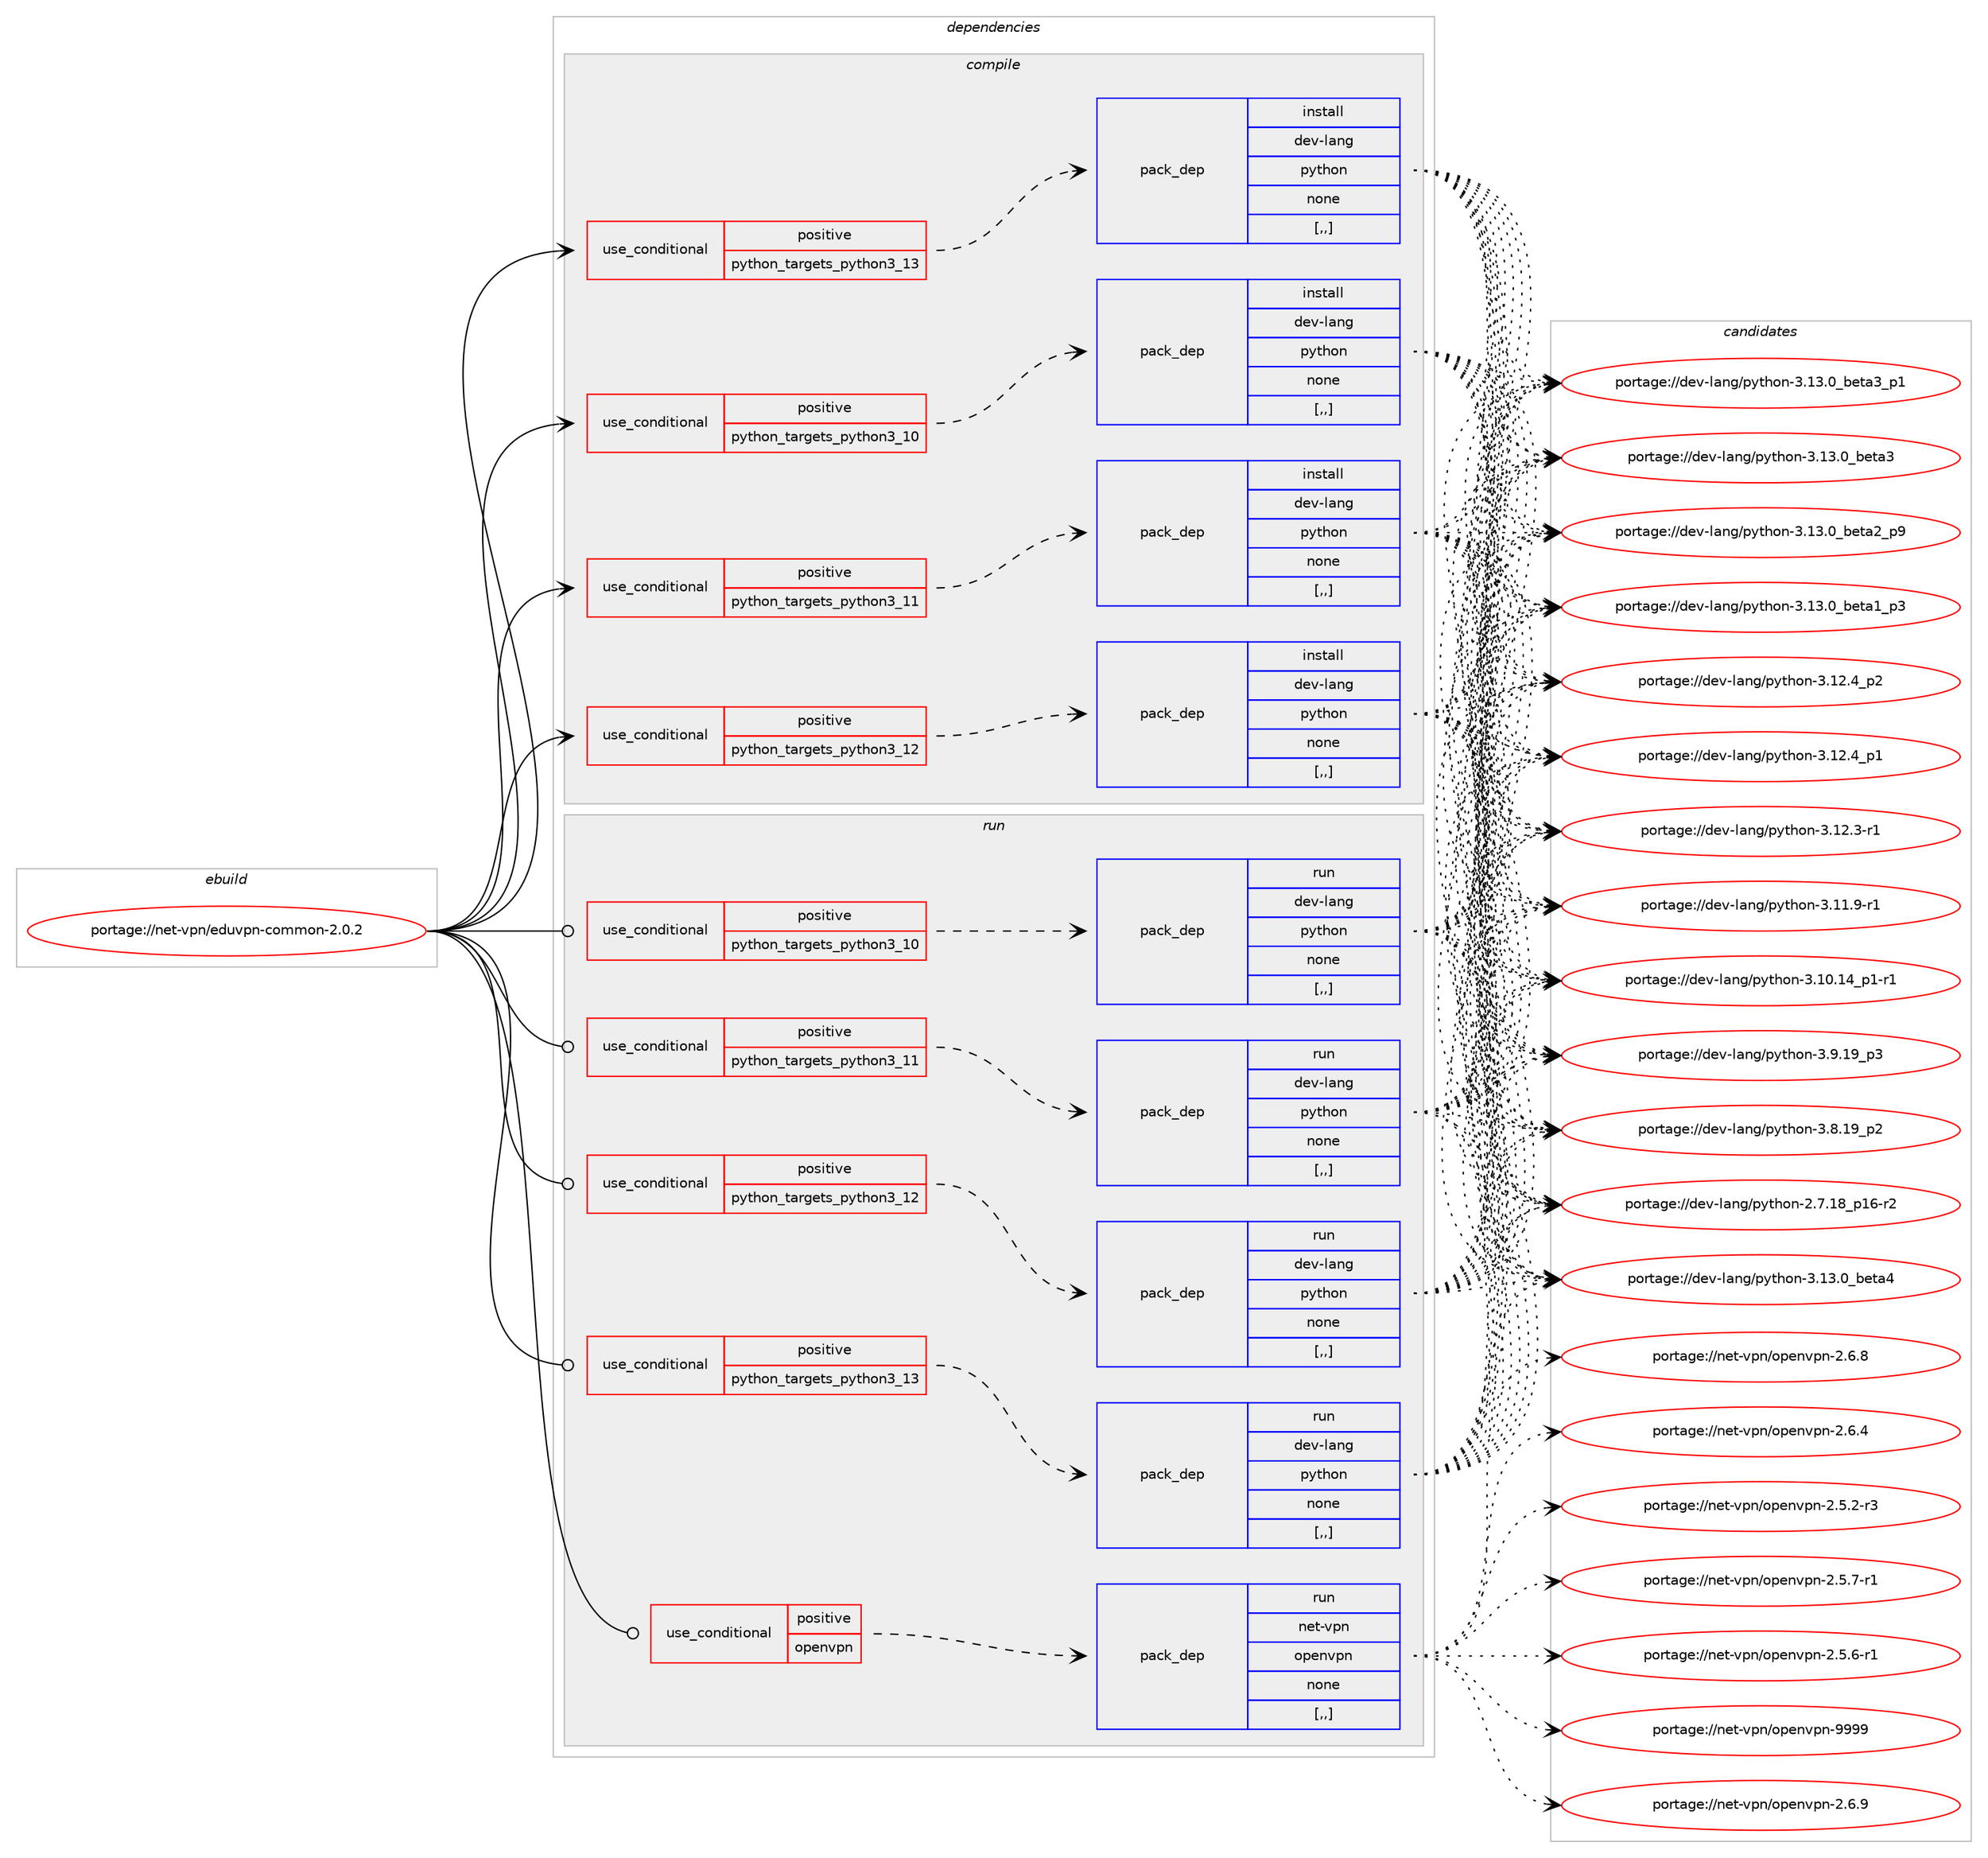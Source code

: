 digraph prolog {

# *************
# Graph options
# *************

newrank=true;
concentrate=true;
compound=true;
graph [rankdir=LR,fontname=Helvetica,fontsize=10,ranksep=1.5];#, ranksep=2.5, nodesep=0.2];
edge  [arrowhead=vee];
node  [fontname=Helvetica,fontsize=10];

# **********
# The ebuild
# **********

subgraph cluster_leftcol {
color=gray;
label=<<i>ebuild</i>>;
id [label="portage://net-vpn/eduvpn-common-2.0.2", color=red, width=4, href="../net-vpn/eduvpn-common-2.0.2.svg"];
}

# ****************
# The dependencies
# ****************

subgraph cluster_midcol {
color=gray;
label=<<i>dependencies</i>>;
subgraph cluster_compile {
fillcolor="#eeeeee";
style=filled;
label=<<i>compile</i>>;
subgraph cond101931 {
dependency385517 [label=<<TABLE BORDER="0" CELLBORDER="1" CELLSPACING="0" CELLPADDING="4"><TR><TD ROWSPAN="3" CELLPADDING="10">use_conditional</TD></TR><TR><TD>positive</TD></TR><TR><TD>python_targets_python3_10</TD></TR></TABLE>>, shape=none, color=red];
subgraph pack280816 {
dependency385518 [label=<<TABLE BORDER="0" CELLBORDER="1" CELLSPACING="0" CELLPADDING="4" WIDTH="220"><TR><TD ROWSPAN="6" CELLPADDING="30">pack_dep</TD></TR><TR><TD WIDTH="110">install</TD></TR><TR><TD>dev-lang</TD></TR><TR><TD>python</TD></TR><TR><TD>none</TD></TR><TR><TD>[,,]</TD></TR></TABLE>>, shape=none, color=blue];
}
dependency385517:e -> dependency385518:w [weight=20,style="dashed",arrowhead="vee"];
}
id:e -> dependency385517:w [weight=20,style="solid",arrowhead="vee"];
subgraph cond101932 {
dependency385519 [label=<<TABLE BORDER="0" CELLBORDER="1" CELLSPACING="0" CELLPADDING="4"><TR><TD ROWSPAN="3" CELLPADDING="10">use_conditional</TD></TR><TR><TD>positive</TD></TR><TR><TD>python_targets_python3_11</TD></TR></TABLE>>, shape=none, color=red];
subgraph pack280817 {
dependency385520 [label=<<TABLE BORDER="0" CELLBORDER="1" CELLSPACING="0" CELLPADDING="4" WIDTH="220"><TR><TD ROWSPAN="6" CELLPADDING="30">pack_dep</TD></TR><TR><TD WIDTH="110">install</TD></TR><TR><TD>dev-lang</TD></TR><TR><TD>python</TD></TR><TR><TD>none</TD></TR><TR><TD>[,,]</TD></TR></TABLE>>, shape=none, color=blue];
}
dependency385519:e -> dependency385520:w [weight=20,style="dashed",arrowhead="vee"];
}
id:e -> dependency385519:w [weight=20,style="solid",arrowhead="vee"];
subgraph cond101933 {
dependency385521 [label=<<TABLE BORDER="0" CELLBORDER="1" CELLSPACING="0" CELLPADDING="4"><TR><TD ROWSPAN="3" CELLPADDING="10">use_conditional</TD></TR><TR><TD>positive</TD></TR><TR><TD>python_targets_python3_12</TD></TR></TABLE>>, shape=none, color=red];
subgraph pack280818 {
dependency385522 [label=<<TABLE BORDER="0" CELLBORDER="1" CELLSPACING="0" CELLPADDING="4" WIDTH="220"><TR><TD ROWSPAN="6" CELLPADDING="30">pack_dep</TD></TR><TR><TD WIDTH="110">install</TD></TR><TR><TD>dev-lang</TD></TR><TR><TD>python</TD></TR><TR><TD>none</TD></TR><TR><TD>[,,]</TD></TR></TABLE>>, shape=none, color=blue];
}
dependency385521:e -> dependency385522:w [weight=20,style="dashed",arrowhead="vee"];
}
id:e -> dependency385521:w [weight=20,style="solid",arrowhead="vee"];
subgraph cond101934 {
dependency385523 [label=<<TABLE BORDER="0" CELLBORDER="1" CELLSPACING="0" CELLPADDING="4"><TR><TD ROWSPAN="3" CELLPADDING="10">use_conditional</TD></TR><TR><TD>positive</TD></TR><TR><TD>python_targets_python3_13</TD></TR></TABLE>>, shape=none, color=red];
subgraph pack280819 {
dependency385524 [label=<<TABLE BORDER="0" CELLBORDER="1" CELLSPACING="0" CELLPADDING="4" WIDTH="220"><TR><TD ROWSPAN="6" CELLPADDING="30">pack_dep</TD></TR><TR><TD WIDTH="110">install</TD></TR><TR><TD>dev-lang</TD></TR><TR><TD>python</TD></TR><TR><TD>none</TD></TR><TR><TD>[,,]</TD></TR></TABLE>>, shape=none, color=blue];
}
dependency385523:e -> dependency385524:w [weight=20,style="dashed",arrowhead="vee"];
}
id:e -> dependency385523:w [weight=20,style="solid",arrowhead="vee"];
}
subgraph cluster_compileandrun {
fillcolor="#eeeeee";
style=filled;
label=<<i>compile and run</i>>;
}
subgraph cluster_run {
fillcolor="#eeeeee";
style=filled;
label=<<i>run</i>>;
subgraph cond101935 {
dependency385525 [label=<<TABLE BORDER="0" CELLBORDER="1" CELLSPACING="0" CELLPADDING="4"><TR><TD ROWSPAN="3" CELLPADDING="10">use_conditional</TD></TR><TR><TD>positive</TD></TR><TR><TD>openvpn</TD></TR></TABLE>>, shape=none, color=red];
subgraph pack280820 {
dependency385526 [label=<<TABLE BORDER="0" CELLBORDER="1" CELLSPACING="0" CELLPADDING="4" WIDTH="220"><TR><TD ROWSPAN="6" CELLPADDING="30">pack_dep</TD></TR><TR><TD WIDTH="110">run</TD></TR><TR><TD>net-vpn</TD></TR><TR><TD>openvpn</TD></TR><TR><TD>none</TD></TR><TR><TD>[,,]</TD></TR></TABLE>>, shape=none, color=blue];
}
dependency385525:e -> dependency385526:w [weight=20,style="dashed",arrowhead="vee"];
}
id:e -> dependency385525:w [weight=20,style="solid",arrowhead="odot"];
subgraph cond101936 {
dependency385527 [label=<<TABLE BORDER="0" CELLBORDER="1" CELLSPACING="0" CELLPADDING="4"><TR><TD ROWSPAN="3" CELLPADDING="10">use_conditional</TD></TR><TR><TD>positive</TD></TR><TR><TD>python_targets_python3_10</TD></TR></TABLE>>, shape=none, color=red];
subgraph pack280821 {
dependency385528 [label=<<TABLE BORDER="0" CELLBORDER="1" CELLSPACING="0" CELLPADDING="4" WIDTH="220"><TR><TD ROWSPAN="6" CELLPADDING="30">pack_dep</TD></TR><TR><TD WIDTH="110">run</TD></TR><TR><TD>dev-lang</TD></TR><TR><TD>python</TD></TR><TR><TD>none</TD></TR><TR><TD>[,,]</TD></TR></TABLE>>, shape=none, color=blue];
}
dependency385527:e -> dependency385528:w [weight=20,style="dashed",arrowhead="vee"];
}
id:e -> dependency385527:w [weight=20,style="solid",arrowhead="odot"];
subgraph cond101937 {
dependency385529 [label=<<TABLE BORDER="0" CELLBORDER="1" CELLSPACING="0" CELLPADDING="4"><TR><TD ROWSPAN="3" CELLPADDING="10">use_conditional</TD></TR><TR><TD>positive</TD></TR><TR><TD>python_targets_python3_11</TD></TR></TABLE>>, shape=none, color=red];
subgraph pack280822 {
dependency385530 [label=<<TABLE BORDER="0" CELLBORDER="1" CELLSPACING="0" CELLPADDING="4" WIDTH="220"><TR><TD ROWSPAN="6" CELLPADDING="30">pack_dep</TD></TR><TR><TD WIDTH="110">run</TD></TR><TR><TD>dev-lang</TD></TR><TR><TD>python</TD></TR><TR><TD>none</TD></TR><TR><TD>[,,]</TD></TR></TABLE>>, shape=none, color=blue];
}
dependency385529:e -> dependency385530:w [weight=20,style="dashed",arrowhead="vee"];
}
id:e -> dependency385529:w [weight=20,style="solid",arrowhead="odot"];
subgraph cond101938 {
dependency385531 [label=<<TABLE BORDER="0" CELLBORDER="1" CELLSPACING="0" CELLPADDING="4"><TR><TD ROWSPAN="3" CELLPADDING="10">use_conditional</TD></TR><TR><TD>positive</TD></TR><TR><TD>python_targets_python3_12</TD></TR></TABLE>>, shape=none, color=red];
subgraph pack280823 {
dependency385532 [label=<<TABLE BORDER="0" CELLBORDER="1" CELLSPACING="0" CELLPADDING="4" WIDTH="220"><TR><TD ROWSPAN="6" CELLPADDING="30">pack_dep</TD></TR><TR><TD WIDTH="110">run</TD></TR><TR><TD>dev-lang</TD></TR><TR><TD>python</TD></TR><TR><TD>none</TD></TR><TR><TD>[,,]</TD></TR></TABLE>>, shape=none, color=blue];
}
dependency385531:e -> dependency385532:w [weight=20,style="dashed",arrowhead="vee"];
}
id:e -> dependency385531:w [weight=20,style="solid",arrowhead="odot"];
subgraph cond101939 {
dependency385533 [label=<<TABLE BORDER="0" CELLBORDER="1" CELLSPACING="0" CELLPADDING="4"><TR><TD ROWSPAN="3" CELLPADDING="10">use_conditional</TD></TR><TR><TD>positive</TD></TR><TR><TD>python_targets_python3_13</TD></TR></TABLE>>, shape=none, color=red];
subgraph pack280824 {
dependency385534 [label=<<TABLE BORDER="0" CELLBORDER="1" CELLSPACING="0" CELLPADDING="4" WIDTH="220"><TR><TD ROWSPAN="6" CELLPADDING="30">pack_dep</TD></TR><TR><TD WIDTH="110">run</TD></TR><TR><TD>dev-lang</TD></TR><TR><TD>python</TD></TR><TR><TD>none</TD></TR><TR><TD>[,,]</TD></TR></TABLE>>, shape=none, color=blue];
}
dependency385533:e -> dependency385534:w [weight=20,style="dashed",arrowhead="vee"];
}
id:e -> dependency385533:w [weight=20,style="solid",arrowhead="odot"];
}
}

# **************
# The candidates
# **************

subgraph cluster_choices {
rank=same;
color=gray;
label=<<i>candidates</i>>;

subgraph choice280816 {
color=black;
nodesep=1;
choice1001011184510897110103471121211161041111104551464951464895981011169752 [label="portage://dev-lang/python-3.13.0_beta4", color=red, width=4,href="../dev-lang/python-3.13.0_beta4.svg"];
choice10010111845108971101034711212111610411111045514649514648959810111697519511249 [label="portage://dev-lang/python-3.13.0_beta3_p1", color=red, width=4,href="../dev-lang/python-3.13.0_beta3_p1.svg"];
choice1001011184510897110103471121211161041111104551464951464895981011169751 [label="portage://dev-lang/python-3.13.0_beta3", color=red, width=4,href="../dev-lang/python-3.13.0_beta3.svg"];
choice10010111845108971101034711212111610411111045514649514648959810111697509511257 [label="portage://dev-lang/python-3.13.0_beta2_p9", color=red, width=4,href="../dev-lang/python-3.13.0_beta2_p9.svg"];
choice10010111845108971101034711212111610411111045514649514648959810111697499511251 [label="portage://dev-lang/python-3.13.0_beta1_p3", color=red, width=4,href="../dev-lang/python-3.13.0_beta1_p3.svg"];
choice100101118451089711010347112121116104111110455146495046529511250 [label="portage://dev-lang/python-3.12.4_p2", color=red, width=4,href="../dev-lang/python-3.12.4_p2.svg"];
choice100101118451089711010347112121116104111110455146495046529511249 [label="portage://dev-lang/python-3.12.4_p1", color=red, width=4,href="../dev-lang/python-3.12.4_p1.svg"];
choice100101118451089711010347112121116104111110455146495046514511449 [label="portage://dev-lang/python-3.12.3-r1", color=red, width=4,href="../dev-lang/python-3.12.3-r1.svg"];
choice100101118451089711010347112121116104111110455146494946574511449 [label="portage://dev-lang/python-3.11.9-r1", color=red, width=4,href="../dev-lang/python-3.11.9-r1.svg"];
choice100101118451089711010347112121116104111110455146494846495295112494511449 [label="portage://dev-lang/python-3.10.14_p1-r1", color=red, width=4,href="../dev-lang/python-3.10.14_p1-r1.svg"];
choice100101118451089711010347112121116104111110455146574649579511251 [label="portage://dev-lang/python-3.9.19_p3", color=red, width=4,href="../dev-lang/python-3.9.19_p3.svg"];
choice100101118451089711010347112121116104111110455146564649579511250 [label="portage://dev-lang/python-3.8.19_p2", color=red, width=4,href="../dev-lang/python-3.8.19_p2.svg"];
choice100101118451089711010347112121116104111110455046554649569511249544511450 [label="portage://dev-lang/python-2.7.18_p16-r2", color=red, width=4,href="../dev-lang/python-2.7.18_p16-r2.svg"];
dependency385518:e -> choice1001011184510897110103471121211161041111104551464951464895981011169752:w [style=dotted,weight="100"];
dependency385518:e -> choice10010111845108971101034711212111610411111045514649514648959810111697519511249:w [style=dotted,weight="100"];
dependency385518:e -> choice1001011184510897110103471121211161041111104551464951464895981011169751:w [style=dotted,weight="100"];
dependency385518:e -> choice10010111845108971101034711212111610411111045514649514648959810111697509511257:w [style=dotted,weight="100"];
dependency385518:e -> choice10010111845108971101034711212111610411111045514649514648959810111697499511251:w [style=dotted,weight="100"];
dependency385518:e -> choice100101118451089711010347112121116104111110455146495046529511250:w [style=dotted,weight="100"];
dependency385518:e -> choice100101118451089711010347112121116104111110455146495046529511249:w [style=dotted,weight="100"];
dependency385518:e -> choice100101118451089711010347112121116104111110455146495046514511449:w [style=dotted,weight="100"];
dependency385518:e -> choice100101118451089711010347112121116104111110455146494946574511449:w [style=dotted,weight="100"];
dependency385518:e -> choice100101118451089711010347112121116104111110455146494846495295112494511449:w [style=dotted,weight="100"];
dependency385518:e -> choice100101118451089711010347112121116104111110455146574649579511251:w [style=dotted,weight="100"];
dependency385518:e -> choice100101118451089711010347112121116104111110455146564649579511250:w [style=dotted,weight="100"];
dependency385518:e -> choice100101118451089711010347112121116104111110455046554649569511249544511450:w [style=dotted,weight="100"];
}
subgraph choice280817 {
color=black;
nodesep=1;
choice1001011184510897110103471121211161041111104551464951464895981011169752 [label="portage://dev-lang/python-3.13.0_beta4", color=red, width=4,href="../dev-lang/python-3.13.0_beta4.svg"];
choice10010111845108971101034711212111610411111045514649514648959810111697519511249 [label="portage://dev-lang/python-3.13.0_beta3_p1", color=red, width=4,href="../dev-lang/python-3.13.0_beta3_p1.svg"];
choice1001011184510897110103471121211161041111104551464951464895981011169751 [label="portage://dev-lang/python-3.13.0_beta3", color=red, width=4,href="../dev-lang/python-3.13.0_beta3.svg"];
choice10010111845108971101034711212111610411111045514649514648959810111697509511257 [label="portage://dev-lang/python-3.13.0_beta2_p9", color=red, width=4,href="../dev-lang/python-3.13.0_beta2_p9.svg"];
choice10010111845108971101034711212111610411111045514649514648959810111697499511251 [label="portage://dev-lang/python-3.13.0_beta1_p3", color=red, width=4,href="../dev-lang/python-3.13.0_beta1_p3.svg"];
choice100101118451089711010347112121116104111110455146495046529511250 [label="portage://dev-lang/python-3.12.4_p2", color=red, width=4,href="../dev-lang/python-3.12.4_p2.svg"];
choice100101118451089711010347112121116104111110455146495046529511249 [label="portage://dev-lang/python-3.12.4_p1", color=red, width=4,href="../dev-lang/python-3.12.4_p1.svg"];
choice100101118451089711010347112121116104111110455146495046514511449 [label="portage://dev-lang/python-3.12.3-r1", color=red, width=4,href="../dev-lang/python-3.12.3-r1.svg"];
choice100101118451089711010347112121116104111110455146494946574511449 [label="portage://dev-lang/python-3.11.9-r1", color=red, width=4,href="../dev-lang/python-3.11.9-r1.svg"];
choice100101118451089711010347112121116104111110455146494846495295112494511449 [label="portage://dev-lang/python-3.10.14_p1-r1", color=red, width=4,href="../dev-lang/python-3.10.14_p1-r1.svg"];
choice100101118451089711010347112121116104111110455146574649579511251 [label="portage://dev-lang/python-3.9.19_p3", color=red, width=4,href="../dev-lang/python-3.9.19_p3.svg"];
choice100101118451089711010347112121116104111110455146564649579511250 [label="portage://dev-lang/python-3.8.19_p2", color=red, width=4,href="../dev-lang/python-3.8.19_p2.svg"];
choice100101118451089711010347112121116104111110455046554649569511249544511450 [label="portage://dev-lang/python-2.7.18_p16-r2", color=red, width=4,href="../dev-lang/python-2.7.18_p16-r2.svg"];
dependency385520:e -> choice1001011184510897110103471121211161041111104551464951464895981011169752:w [style=dotted,weight="100"];
dependency385520:e -> choice10010111845108971101034711212111610411111045514649514648959810111697519511249:w [style=dotted,weight="100"];
dependency385520:e -> choice1001011184510897110103471121211161041111104551464951464895981011169751:w [style=dotted,weight="100"];
dependency385520:e -> choice10010111845108971101034711212111610411111045514649514648959810111697509511257:w [style=dotted,weight="100"];
dependency385520:e -> choice10010111845108971101034711212111610411111045514649514648959810111697499511251:w [style=dotted,weight="100"];
dependency385520:e -> choice100101118451089711010347112121116104111110455146495046529511250:w [style=dotted,weight="100"];
dependency385520:e -> choice100101118451089711010347112121116104111110455146495046529511249:w [style=dotted,weight="100"];
dependency385520:e -> choice100101118451089711010347112121116104111110455146495046514511449:w [style=dotted,weight="100"];
dependency385520:e -> choice100101118451089711010347112121116104111110455146494946574511449:w [style=dotted,weight="100"];
dependency385520:e -> choice100101118451089711010347112121116104111110455146494846495295112494511449:w [style=dotted,weight="100"];
dependency385520:e -> choice100101118451089711010347112121116104111110455146574649579511251:w [style=dotted,weight="100"];
dependency385520:e -> choice100101118451089711010347112121116104111110455146564649579511250:w [style=dotted,weight="100"];
dependency385520:e -> choice100101118451089711010347112121116104111110455046554649569511249544511450:w [style=dotted,weight="100"];
}
subgraph choice280818 {
color=black;
nodesep=1;
choice1001011184510897110103471121211161041111104551464951464895981011169752 [label="portage://dev-lang/python-3.13.0_beta4", color=red, width=4,href="../dev-lang/python-3.13.0_beta4.svg"];
choice10010111845108971101034711212111610411111045514649514648959810111697519511249 [label="portage://dev-lang/python-3.13.0_beta3_p1", color=red, width=4,href="../dev-lang/python-3.13.0_beta3_p1.svg"];
choice1001011184510897110103471121211161041111104551464951464895981011169751 [label="portage://dev-lang/python-3.13.0_beta3", color=red, width=4,href="../dev-lang/python-3.13.0_beta3.svg"];
choice10010111845108971101034711212111610411111045514649514648959810111697509511257 [label="portage://dev-lang/python-3.13.0_beta2_p9", color=red, width=4,href="../dev-lang/python-3.13.0_beta2_p9.svg"];
choice10010111845108971101034711212111610411111045514649514648959810111697499511251 [label="portage://dev-lang/python-3.13.0_beta1_p3", color=red, width=4,href="../dev-lang/python-3.13.0_beta1_p3.svg"];
choice100101118451089711010347112121116104111110455146495046529511250 [label="portage://dev-lang/python-3.12.4_p2", color=red, width=4,href="../dev-lang/python-3.12.4_p2.svg"];
choice100101118451089711010347112121116104111110455146495046529511249 [label="portage://dev-lang/python-3.12.4_p1", color=red, width=4,href="../dev-lang/python-3.12.4_p1.svg"];
choice100101118451089711010347112121116104111110455146495046514511449 [label="portage://dev-lang/python-3.12.3-r1", color=red, width=4,href="../dev-lang/python-3.12.3-r1.svg"];
choice100101118451089711010347112121116104111110455146494946574511449 [label="portage://dev-lang/python-3.11.9-r1", color=red, width=4,href="../dev-lang/python-3.11.9-r1.svg"];
choice100101118451089711010347112121116104111110455146494846495295112494511449 [label="portage://dev-lang/python-3.10.14_p1-r1", color=red, width=4,href="../dev-lang/python-3.10.14_p1-r1.svg"];
choice100101118451089711010347112121116104111110455146574649579511251 [label="portage://dev-lang/python-3.9.19_p3", color=red, width=4,href="../dev-lang/python-3.9.19_p3.svg"];
choice100101118451089711010347112121116104111110455146564649579511250 [label="portage://dev-lang/python-3.8.19_p2", color=red, width=4,href="../dev-lang/python-3.8.19_p2.svg"];
choice100101118451089711010347112121116104111110455046554649569511249544511450 [label="portage://dev-lang/python-2.7.18_p16-r2", color=red, width=4,href="../dev-lang/python-2.7.18_p16-r2.svg"];
dependency385522:e -> choice1001011184510897110103471121211161041111104551464951464895981011169752:w [style=dotted,weight="100"];
dependency385522:e -> choice10010111845108971101034711212111610411111045514649514648959810111697519511249:w [style=dotted,weight="100"];
dependency385522:e -> choice1001011184510897110103471121211161041111104551464951464895981011169751:w [style=dotted,weight="100"];
dependency385522:e -> choice10010111845108971101034711212111610411111045514649514648959810111697509511257:w [style=dotted,weight="100"];
dependency385522:e -> choice10010111845108971101034711212111610411111045514649514648959810111697499511251:w [style=dotted,weight="100"];
dependency385522:e -> choice100101118451089711010347112121116104111110455146495046529511250:w [style=dotted,weight="100"];
dependency385522:e -> choice100101118451089711010347112121116104111110455146495046529511249:w [style=dotted,weight="100"];
dependency385522:e -> choice100101118451089711010347112121116104111110455146495046514511449:w [style=dotted,weight="100"];
dependency385522:e -> choice100101118451089711010347112121116104111110455146494946574511449:w [style=dotted,weight="100"];
dependency385522:e -> choice100101118451089711010347112121116104111110455146494846495295112494511449:w [style=dotted,weight="100"];
dependency385522:e -> choice100101118451089711010347112121116104111110455146574649579511251:w [style=dotted,weight="100"];
dependency385522:e -> choice100101118451089711010347112121116104111110455146564649579511250:w [style=dotted,weight="100"];
dependency385522:e -> choice100101118451089711010347112121116104111110455046554649569511249544511450:w [style=dotted,weight="100"];
}
subgraph choice280819 {
color=black;
nodesep=1;
choice1001011184510897110103471121211161041111104551464951464895981011169752 [label="portage://dev-lang/python-3.13.0_beta4", color=red, width=4,href="../dev-lang/python-3.13.0_beta4.svg"];
choice10010111845108971101034711212111610411111045514649514648959810111697519511249 [label="portage://dev-lang/python-3.13.0_beta3_p1", color=red, width=4,href="../dev-lang/python-3.13.0_beta3_p1.svg"];
choice1001011184510897110103471121211161041111104551464951464895981011169751 [label="portage://dev-lang/python-3.13.0_beta3", color=red, width=4,href="../dev-lang/python-3.13.0_beta3.svg"];
choice10010111845108971101034711212111610411111045514649514648959810111697509511257 [label="portage://dev-lang/python-3.13.0_beta2_p9", color=red, width=4,href="../dev-lang/python-3.13.0_beta2_p9.svg"];
choice10010111845108971101034711212111610411111045514649514648959810111697499511251 [label="portage://dev-lang/python-3.13.0_beta1_p3", color=red, width=4,href="../dev-lang/python-3.13.0_beta1_p3.svg"];
choice100101118451089711010347112121116104111110455146495046529511250 [label="portage://dev-lang/python-3.12.4_p2", color=red, width=4,href="../dev-lang/python-3.12.4_p2.svg"];
choice100101118451089711010347112121116104111110455146495046529511249 [label="portage://dev-lang/python-3.12.4_p1", color=red, width=4,href="../dev-lang/python-3.12.4_p1.svg"];
choice100101118451089711010347112121116104111110455146495046514511449 [label="portage://dev-lang/python-3.12.3-r1", color=red, width=4,href="../dev-lang/python-3.12.3-r1.svg"];
choice100101118451089711010347112121116104111110455146494946574511449 [label="portage://dev-lang/python-3.11.9-r1", color=red, width=4,href="../dev-lang/python-3.11.9-r1.svg"];
choice100101118451089711010347112121116104111110455146494846495295112494511449 [label="portage://dev-lang/python-3.10.14_p1-r1", color=red, width=4,href="../dev-lang/python-3.10.14_p1-r1.svg"];
choice100101118451089711010347112121116104111110455146574649579511251 [label="portage://dev-lang/python-3.9.19_p3", color=red, width=4,href="../dev-lang/python-3.9.19_p3.svg"];
choice100101118451089711010347112121116104111110455146564649579511250 [label="portage://dev-lang/python-3.8.19_p2", color=red, width=4,href="../dev-lang/python-3.8.19_p2.svg"];
choice100101118451089711010347112121116104111110455046554649569511249544511450 [label="portage://dev-lang/python-2.7.18_p16-r2", color=red, width=4,href="../dev-lang/python-2.7.18_p16-r2.svg"];
dependency385524:e -> choice1001011184510897110103471121211161041111104551464951464895981011169752:w [style=dotted,weight="100"];
dependency385524:e -> choice10010111845108971101034711212111610411111045514649514648959810111697519511249:w [style=dotted,weight="100"];
dependency385524:e -> choice1001011184510897110103471121211161041111104551464951464895981011169751:w [style=dotted,weight="100"];
dependency385524:e -> choice10010111845108971101034711212111610411111045514649514648959810111697509511257:w [style=dotted,weight="100"];
dependency385524:e -> choice10010111845108971101034711212111610411111045514649514648959810111697499511251:w [style=dotted,weight="100"];
dependency385524:e -> choice100101118451089711010347112121116104111110455146495046529511250:w [style=dotted,weight="100"];
dependency385524:e -> choice100101118451089711010347112121116104111110455146495046529511249:w [style=dotted,weight="100"];
dependency385524:e -> choice100101118451089711010347112121116104111110455146495046514511449:w [style=dotted,weight="100"];
dependency385524:e -> choice100101118451089711010347112121116104111110455146494946574511449:w [style=dotted,weight="100"];
dependency385524:e -> choice100101118451089711010347112121116104111110455146494846495295112494511449:w [style=dotted,weight="100"];
dependency385524:e -> choice100101118451089711010347112121116104111110455146574649579511251:w [style=dotted,weight="100"];
dependency385524:e -> choice100101118451089711010347112121116104111110455146564649579511250:w [style=dotted,weight="100"];
dependency385524:e -> choice100101118451089711010347112121116104111110455046554649569511249544511450:w [style=dotted,weight="100"];
}
subgraph choice280820 {
color=black;
nodesep=1;
choice11010111645118112110471111121011101181121104557575757 [label="portage://net-vpn/openvpn-9999", color=red, width=4,href="../net-vpn/openvpn-9999.svg"];
choice1101011164511811211047111112101110118112110455046544657 [label="portage://net-vpn/openvpn-2.6.9", color=red, width=4,href="../net-vpn/openvpn-2.6.9.svg"];
choice1101011164511811211047111112101110118112110455046544656 [label="portage://net-vpn/openvpn-2.6.8", color=red, width=4,href="../net-vpn/openvpn-2.6.8.svg"];
choice1101011164511811211047111112101110118112110455046544652 [label="portage://net-vpn/openvpn-2.6.4", color=red, width=4,href="../net-vpn/openvpn-2.6.4.svg"];
choice11010111645118112110471111121011101181121104550465346554511449 [label="portage://net-vpn/openvpn-2.5.7-r1", color=red, width=4,href="../net-vpn/openvpn-2.5.7-r1.svg"];
choice11010111645118112110471111121011101181121104550465346544511449 [label="portage://net-vpn/openvpn-2.5.6-r1", color=red, width=4,href="../net-vpn/openvpn-2.5.6-r1.svg"];
choice11010111645118112110471111121011101181121104550465346504511451 [label="portage://net-vpn/openvpn-2.5.2-r3", color=red, width=4,href="../net-vpn/openvpn-2.5.2-r3.svg"];
dependency385526:e -> choice11010111645118112110471111121011101181121104557575757:w [style=dotted,weight="100"];
dependency385526:e -> choice1101011164511811211047111112101110118112110455046544657:w [style=dotted,weight="100"];
dependency385526:e -> choice1101011164511811211047111112101110118112110455046544656:w [style=dotted,weight="100"];
dependency385526:e -> choice1101011164511811211047111112101110118112110455046544652:w [style=dotted,weight="100"];
dependency385526:e -> choice11010111645118112110471111121011101181121104550465346554511449:w [style=dotted,weight="100"];
dependency385526:e -> choice11010111645118112110471111121011101181121104550465346544511449:w [style=dotted,weight="100"];
dependency385526:e -> choice11010111645118112110471111121011101181121104550465346504511451:w [style=dotted,weight="100"];
}
subgraph choice280821 {
color=black;
nodesep=1;
choice1001011184510897110103471121211161041111104551464951464895981011169752 [label="portage://dev-lang/python-3.13.0_beta4", color=red, width=4,href="../dev-lang/python-3.13.0_beta4.svg"];
choice10010111845108971101034711212111610411111045514649514648959810111697519511249 [label="portage://dev-lang/python-3.13.0_beta3_p1", color=red, width=4,href="../dev-lang/python-3.13.0_beta3_p1.svg"];
choice1001011184510897110103471121211161041111104551464951464895981011169751 [label="portage://dev-lang/python-3.13.0_beta3", color=red, width=4,href="../dev-lang/python-3.13.0_beta3.svg"];
choice10010111845108971101034711212111610411111045514649514648959810111697509511257 [label="portage://dev-lang/python-3.13.0_beta2_p9", color=red, width=4,href="../dev-lang/python-3.13.0_beta2_p9.svg"];
choice10010111845108971101034711212111610411111045514649514648959810111697499511251 [label="portage://dev-lang/python-3.13.0_beta1_p3", color=red, width=4,href="../dev-lang/python-3.13.0_beta1_p3.svg"];
choice100101118451089711010347112121116104111110455146495046529511250 [label="portage://dev-lang/python-3.12.4_p2", color=red, width=4,href="../dev-lang/python-3.12.4_p2.svg"];
choice100101118451089711010347112121116104111110455146495046529511249 [label="portage://dev-lang/python-3.12.4_p1", color=red, width=4,href="../dev-lang/python-3.12.4_p1.svg"];
choice100101118451089711010347112121116104111110455146495046514511449 [label="portage://dev-lang/python-3.12.3-r1", color=red, width=4,href="../dev-lang/python-3.12.3-r1.svg"];
choice100101118451089711010347112121116104111110455146494946574511449 [label="portage://dev-lang/python-3.11.9-r1", color=red, width=4,href="../dev-lang/python-3.11.9-r1.svg"];
choice100101118451089711010347112121116104111110455146494846495295112494511449 [label="portage://dev-lang/python-3.10.14_p1-r1", color=red, width=4,href="../dev-lang/python-3.10.14_p1-r1.svg"];
choice100101118451089711010347112121116104111110455146574649579511251 [label="portage://dev-lang/python-3.9.19_p3", color=red, width=4,href="../dev-lang/python-3.9.19_p3.svg"];
choice100101118451089711010347112121116104111110455146564649579511250 [label="portage://dev-lang/python-3.8.19_p2", color=red, width=4,href="../dev-lang/python-3.8.19_p2.svg"];
choice100101118451089711010347112121116104111110455046554649569511249544511450 [label="portage://dev-lang/python-2.7.18_p16-r2", color=red, width=4,href="../dev-lang/python-2.7.18_p16-r2.svg"];
dependency385528:e -> choice1001011184510897110103471121211161041111104551464951464895981011169752:w [style=dotted,weight="100"];
dependency385528:e -> choice10010111845108971101034711212111610411111045514649514648959810111697519511249:w [style=dotted,weight="100"];
dependency385528:e -> choice1001011184510897110103471121211161041111104551464951464895981011169751:w [style=dotted,weight="100"];
dependency385528:e -> choice10010111845108971101034711212111610411111045514649514648959810111697509511257:w [style=dotted,weight="100"];
dependency385528:e -> choice10010111845108971101034711212111610411111045514649514648959810111697499511251:w [style=dotted,weight="100"];
dependency385528:e -> choice100101118451089711010347112121116104111110455146495046529511250:w [style=dotted,weight="100"];
dependency385528:e -> choice100101118451089711010347112121116104111110455146495046529511249:w [style=dotted,weight="100"];
dependency385528:e -> choice100101118451089711010347112121116104111110455146495046514511449:w [style=dotted,weight="100"];
dependency385528:e -> choice100101118451089711010347112121116104111110455146494946574511449:w [style=dotted,weight="100"];
dependency385528:e -> choice100101118451089711010347112121116104111110455146494846495295112494511449:w [style=dotted,weight="100"];
dependency385528:e -> choice100101118451089711010347112121116104111110455146574649579511251:w [style=dotted,weight="100"];
dependency385528:e -> choice100101118451089711010347112121116104111110455146564649579511250:w [style=dotted,weight="100"];
dependency385528:e -> choice100101118451089711010347112121116104111110455046554649569511249544511450:w [style=dotted,weight="100"];
}
subgraph choice280822 {
color=black;
nodesep=1;
choice1001011184510897110103471121211161041111104551464951464895981011169752 [label="portage://dev-lang/python-3.13.0_beta4", color=red, width=4,href="../dev-lang/python-3.13.0_beta4.svg"];
choice10010111845108971101034711212111610411111045514649514648959810111697519511249 [label="portage://dev-lang/python-3.13.0_beta3_p1", color=red, width=4,href="../dev-lang/python-3.13.0_beta3_p1.svg"];
choice1001011184510897110103471121211161041111104551464951464895981011169751 [label="portage://dev-lang/python-3.13.0_beta3", color=red, width=4,href="../dev-lang/python-3.13.0_beta3.svg"];
choice10010111845108971101034711212111610411111045514649514648959810111697509511257 [label="portage://dev-lang/python-3.13.0_beta2_p9", color=red, width=4,href="../dev-lang/python-3.13.0_beta2_p9.svg"];
choice10010111845108971101034711212111610411111045514649514648959810111697499511251 [label="portage://dev-lang/python-3.13.0_beta1_p3", color=red, width=4,href="../dev-lang/python-3.13.0_beta1_p3.svg"];
choice100101118451089711010347112121116104111110455146495046529511250 [label="portage://dev-lang/python-3.12.4_p2", color=red, width=4,href="../dev-lang/python-3.12.4_p2.svg"];
choice100101118451089711010347112121116104111110455146495046529511249 [label="portage://dev-lang/python-3.12.4_p1", color=red, width=4,href="../dev-lang/python-3.12.4_p1.svg"];
choice100101118451089711010347112121116104111110455146495046514511449 [label="portage://dev-lang/python-3.12.3-r1", color=red, width=4,href="../dev-lang/python-3.12.3-r1.svg"];
choice100101118451089711010347112121116104111110455146494946574511449 [label="portage://dev-lang/python-3.11.9-r1", color=red, width=4,href="../dev-lang/python-3.11.9-r1.svg"];
choice100101118451089711010347112121116104111110455146494846495295112494511449 [label="portage://dev-lang/python-3.10.14_p1-r1", color=red, width=4,href="../dev-lang/python-3.10.14_p1-r1.svg"];
choice100101118451089711010347112121116104111110455146574649579511251 [label="portage://dev-lang/python-3.9.19_p3", color=red, width=4,href="../dev-lang/python-3.9.19_p3.svg"];
choice100101118451089711010347112121116104111110455146564649579511250 [label="portage://dev-lang/python-3.8.19_p2", color=red, width=4,href="../dev-lang/python-3.8.19_p2.svg"];
choice100101118451089711010347112121116104111110455046554649569511249544511450 [label="portage://dev-lang/python-2.7.18_p16-r2", color=red, width=4,href="../dev-lang/python-2.7.18_p16-r2.svg"];
dependency385530:e -> choice1001011184510897110103471121211161041111104551464951464895981011169752:w [style=dotted,weight="100"];
dependency385530:e -> choice10010111845108971101034711212111610411111045514649514648959810111697519511249:w [style=dotted,weight="100"];
dependency385530:e -> choice1001011184510897110103471121211161041111104551464951464895981011169751:w [style=dotted,weight="100"];
dependency385530:e -> choice10010111845108971101034711212111610411111045514649514648959810111697509511257:w [style=dotted,weight="100"];
dependency385530:e -> choice10010111845108971101034711212111610411111045514649514648959810111697499511251:w [style=dotted,weight="100"];
dependency385530:e -> choice100101118451089711010347112121116104111110455146495046529511250:w [style=dotted,weight="100"];
dependency385530:e -> choice100101118451089711010347112121116104111110455146495046529511249:w [style=dotted,weight="100"];
dependency385530:e -> choice100101118451089711010347112121116104111110455146495046514511449:w [style=dotted,weight="100"];
dependency385530:e -> choice100101118451089711010347112121116104111110455146494946574511449:w [style=dotted,weight="100"];
dependency385530:e -> choice100101118451089711010347112121116104111110455146494846495295112494511449:w [style=dotted,weight="100"];
dependency385530:e -> choice100101118451089711010347112121116104111110455146574649579511251:w [style=dotted,weight="100"];
dependency385530:e -> choice100101118451089711010347112121116104111110455146564649579511250:w [style=dotted,weight="100"];
dependency385530:e -> choice100101118451089711010347112121116104111110455046554649569511249544511450:w [style=dotted,weight="100"];
}
subgraph choice280823 {
color=black;
nodesep=1;
choice1001011184510897110103471121211161041111104551464951464895981011169752 [label="portage://dev-lang/python-3.13.0_beta4", color=red, width=4,href="../dev-lang/python-3.13.0_beta4.svg"];
choice10010111845108971101034711212111610411111045514649514648959810111697519511249 [label="portage://dev-lang/python-3.13.0_beta3_p1", color=red, width=4,href="../dev-lang/python-3.13.0_beta3_p1.svg"];
choice1001011184510897110103471121211161041111104551464951464895981011169751 [label="portage://dev-lang/python-3.13.0_beta3", color=red, width=4,href="../dev-lang/python-3.13.0_beta3.svg"];
choice10010111845108971101034711212111610411111045514649514648959810111697509511257 [label="portage://dev-lang/python-3.13.0_beta2_p9", color=red, width=4,href="../dev-lang/python-3.13.0_beta2_p9.svg"];
choice10010111845108971101034711212111610411111045514649514648959810111697499511251 [label="portage://dev-lang/python-3.13.0_beta1_p3", color=red, width=4,href="../dev-lang/python-3.13.0_beta1_p3.svg"];
choice100101118451089711010347112121116104111110455146495046529511250 [label="portage://dev-lang/python-3.12.4_p2", color=red, width=4,href="../dev-lang/python-3.12.4_p2.svg"];
choice100101118451089711010347112121116104111110455146495046529511249 [label="portage://dev-lang/python-3.12.4_p1", color=red, width=4,href="../dev-lang/python-3.12.4_p1.svg"];
choice100101118451089711010347112121116104111110455146495046514511449 [label="portage://dev-lang/python-3.12.3-r1", color=red, width=4,href="../dev-lang/python-3.12.3-r1.svg"];
choice100101118451089711010347112121116104111110455146494946574511449 [label="portage://dev-lang/python-3.11.9-r1", color=red, width=4,href="../dev-lang/python-3.11.9-r1.svg"];
choice100101118451089711010347112121116104111110455146494846495295112494511449 [label="portage://dev-lang/python-3.10.14_p1-r1", color=red, width=4,href="../dev-lang/python-3.10.14_p1-r1.svg"];
choice100101118451089711010347112121116104111110455146574649579511251 [label="portage://dev-lang/python-3.9.19_p3", color=red, width=4,href="../dev-lang/python-3.9.19_p3.svg"];
choice100101118451089711010347112121116104111110455146564649579511250 [label="portage://dev-lang/python-3.8.19_p2", color=red, width=4,href="../dev-lang/python-3.8.19_p2.svg"];
choice100101118451089711010347112121116104111110455046554649569511249544511450 [label="portage://dev-lang/python-2.7.18_p16-r2", color=red, width=4,href="../dev-lang/python-2.7.18_p16-r2.svg"];
dependency385532:e -> choice1001011184510897110103471121211161041111104551464951464895981011169752:w [style=dotted,weight="100"];
dependency385532:e -> choice10010111845108971101034711212111610411111045514649514648959810111697519511249:w [style=dotted,weight="100"];
dependency385532:e -> choice1001011184510897110103471121211161041111104551464951464895981011169751:w [style=dotted,weight="100"];
dependency385532:e -> choice10010111845108971101034711212111610411111045514649514648959810111697509511257:w [style=dotted,weight="100"];
dependency385532:e -> choice10010111845108971101034711212111610411111045514649514648959810111697499511251:w [style=dotted,weight="100"];
dependency385532:e -> choice100101118451089711010347112121116104111110455146495046529511250:w [style=dotted,weight="100"];
dependency385532:e -> choice100101118451089711010347112121116104111110455146495046529511249:w [style=dotted,weight="100"];
dependency385532:e -> choice100101118451089711010347112121116104111110455146495046514511449:w [style=dotted,weight="100"];
dependency385532:e -> choice100101118451089711010347112121116104111110455146494946574511449:w [style=dotted,weight="100"];
dependency385532:e -> choice100101118451089711010347112121116104111110455146494846495295112494511449:w [style=dotted,weight="100"];
dependency385532:e -> choice100101118451089711010347112121116104111110455146574649579511251:w [style=dotted,weight="100"];
dependency385532:e -> choice100101118451089711010347112121116104111110455146564649579511250:w [style=dotted,weight="100"];
dependency385532:e -> choice100101118451089711010347112121116104111110455046554649569511249544511450:w [style=dotted,weight="100"];
}
subgraph choice280824 {
color=black;
nodesep=1;
choice1001011184510897110103471121211161041111104551464951464895981011169752 [label="portage://dev-lang/python-3.13.0_beta4", color=red, width=4,href="../dev-lang/python-3.13.0_beta4.svg"];
choice10010111845108971101034711212111610411111045514649514648959810111697519511249 [label="portage://dev-lang/python-3.13.0_beta3_p1", color=red, width=4,href="../dev-lang/python-3.13.0_beta3_p1.svg"];
choice1001011184510897110103471121211161041111104551464951464895981011169751 [label="portage://dev-lang/python-3.13.0_beta3", color=red, width=4,href="../dev-lang/python-3.13.0_beta3.svg"];
choice10010111845108971101034711212111610411111045514649514648959810111697509511257 [label="portage://dev-lang/python-3.13.0_beta2_p9", color=red, width=4,href="../dev-lang/python-3.13.0_beta2_p9.svg"];
choice10010111845108971101034711212111610411111045514649514648959810111697499511251 [label="portage://dev-lang/python-3.13.0_beta1_p3", color=red, width=4,href="../dev-lang/python-3.13.0_beta1_p3.svg"];
choice100101118451089711010347112121116104111110455146495046529511250 [label="portage://dev-lang/python-3.12.4_p2", color=red, width=4,href="../dev-lang/python-3.12.4_p2.svg"];
choice100101118451089711010347112121116104111110455146495046529511249 [label="portage://dev-lang/python-3.12.4_p1", color=red, width=4,href="../dev-lang/python-3.12.4_p1.svg"];
choice100101118451089711010347112121116104111110455146495046514511449 [label="portage://dev-lang/python-3.12.3-r1", color=red, width=4,href="../dev-lang/python-3.12.3-r1.svg"];
choice100101118451089711010347112121116104111110455146494946574511449 [label="portage://dev-lang/python-3.11.9-r1", color=red, width=4,href="../dev-lang/python-3.11.9-r1.svg"];
choice100101118451089711010347112121116104111110455146494846495295112494511449 [label="portage://dev-lang/python-3.10.14_p1-r1", color=red, width=4,href="../dev-lang/python-3.10.14_p1-r1.svg"];
choice100101118451089711010347112121116104111110455146574649579511251 [label="portage://dev-lang/python-3.9.19_p3", color=red, width=4,href="../dev-lang/python-3.9.19_p3.svg"];
choice100101118451089711010347112121116104111110455146564649579511250 [label="portage://dev-lang/python-3.8.19_p2", color=red, width=4,href="../dev-lang/python-3.8.19_p2.svg"];
choice100101118451089711010347112121116104111110455046554649569511249544511450 [label="portage://dev-lang/python-2.7.18_p16-r2", color=red, width=4,href="../dev-lang/python-2.7.18_p16-r2.svg"];
dependency385534:e -> choice1001011184510897110103471121211161041111104551464951464895981011169752:w [style=dotted,weight="100"];
dependency385534:e -> choice10010111845108971101034711212111610411111045514649514648959810111697519511249:w [style=dotted,weight="100"];
dependency385534:e -> choice1001011184510897110103471121211161041111104551464951464895981011169751:w [style=dotted,weight="100"];
dependency385534:e -> choice10010111845108971101034711212111610411111045514649514648959810111697509511257:w [style=dotted,weight="100"];
dependency385534:e -> choice10010111845108971101034711212111610411111045514649514648959810111697499511251:w [style=dotted,weight="100"];
dependency385534:e -> choice100101118451089711010347112121116104111110455146495046529511250:w [style=dotted,weight="100"];
dependency385534:e -> choice100101118451089711010347112121116104111110455146495046529511249:w [style=dotted,weight="100"];
dependency385534:e -> choice100101118451089711010347112121116104111110455146495046514511449:w [style=dotted,weight="100"];
dependency385534:e -> choice100101118451089711010347112121116104111110455146494946574511449:w [style=dotted,weight="100"];
dependency385534:e -> choice100101118451089711010347112121116104111110455146494846495295112494511449:w [style=dotted,weight="100"];
dependency385534:e -> choice100101118451089711010347112121116104111110455146574649579511251:w [style=dotted,weight="100"];
dependency385534:e -> choice100101118451089711010347112121116104111110455146564649579511250:w [style=dotted,weight="100"];
dependency385534:e -> choice100101118451089711010347112121116104111110455046554649569511249544511450:w [style=dotted,weight="100"];
}
}

}

